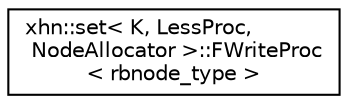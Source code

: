 digraph "Graphical Class Hierarchy"
{
  edge [fontname="Helvetica",fontsize="10",labelfontname="Helvetica",labelfontsize="10"];
  node [fontname="Helvetica",fontsize="10",shape=record];
  rankdir="LR";
  Node1 [label="xhn::set\< K, LessProc,\l NodeAllocator \>::FWriteProc\l\< rbnode_type \>",height=0.2,width=0.4,color="black", fillcolor="white", style="filled",URL="$structxhn_1_1set_1_1_f_write_proc.html"];
}

